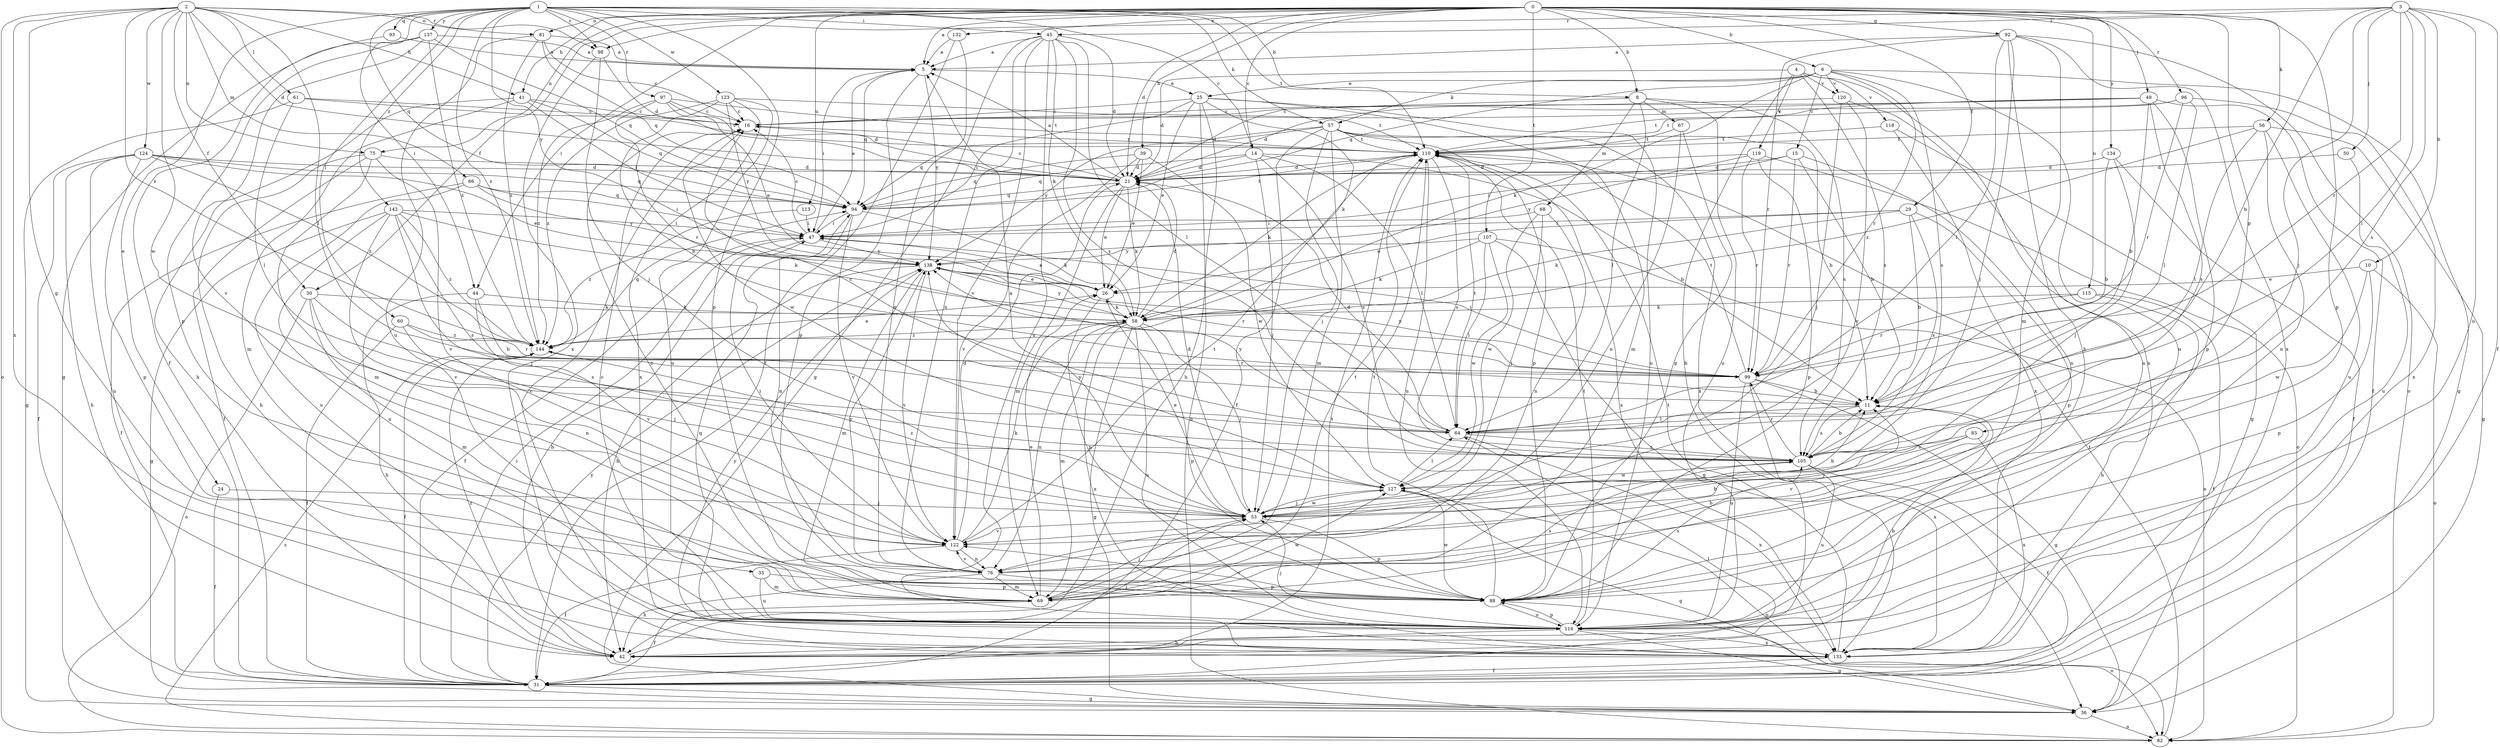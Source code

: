strict digraph  {
0;
1;
2;
3;
4;
5;
6;
8;
10;
11;
14;
15;
16;
21;
24;
25;
26;
29;
30;
31;
35;
36;
39;
41;
42;
44;
45;
47;
49;
50;
53;
56;
57;
58;
60;
61;
64;
66;
67;
68;
69;
75;
76;
81;
82;
83;
88;
92;
93;
94;
96;
97;
98;
99;
105;
107;
110;
113;
115;
116;
118;
119;
120;
122;
123;
124;
127;
132;
133;
134;
137;
138;
142;
144;
0 -> 5  [label=a];
0 -> 6  [label=b];
0 -> 8  [label=b];
0 -> 14  [label=c];
0 -> 21  [label=d];
0 -> 29  [label=f];
0 -> 30  [label=f];
0 -> 39  [label=h];
0 -> 41  [label=h];
0 -> 44  [label=i];
0 -> 49  [label=j];
0 -> 56  [label=k];
0 -> 75  [label=n];
0 -> 81  [label=o];
0 -> 83  [label=p];
0 -> 88  [label=p];
0 -> 92  [label=q];
0 -> 96  [label=r];
0 -> 107  [label=t];
0 -> 113  [label=u];
0 -> 115  [label=u];
0 -> 132  [label=x];
0 -> 134  [label=y];
1 -> 8  [label=b];
1 -> 14  [label=c];
1 -> 24  [label=e];
1 -> 44  [label=i];
1 -> 45  [label=i];
1 -> 57  [label=k];
1 -> 60  [label=l];
1 -> 88  [label=p];
1 -> 93  [label=q];
1 -> 94  [label=q];
1 -> 97  [label=r];
1 -> 98  [label=r];
1 -> 110  [label=t];
1 -> 123  [label=w];
1 -> 137  [label=y];
1 -> 138  [label=y];
1 -> 142  [label=z];
1 -> 144  [label=z];
2 -> 21  [label=d];
2 -> 30  [label=f];
2 -> 35  [label=g];
2 -> 41  [label=h];
2 -> 61  [label=l];
2 -> 64  [label=l];
2 -> 66  [label=m];
2 -> 75  [label=n];
2 -> 81  [label=o];
2 -> 82  [label=o];
2 -> 98  [label=r];
2 -> 124  [label=w];
2 -> 127  [label=w];
2 -> 133  [label=x];
2 -> 144  [label=z];
3 -> 10  [label=b];
3 -> 11  [label=b];
3 -> 31  [label=f];
3 -> 45  [label=i];
3 -> 50  [label=j];
3 -> 53  [label=j];
3 -> 64  [label=l];
3 -> 98  [label=r];
3 -> 99  [label=r];
3 -> 105  [label=s];
3 -> 116  [label=u];
4 -> 21  [label=d];
4 -> 42  [label=h];
4 -> 105  [label=s];
4 -> 118  [label=v];
4 -> 119  [label=v];
4 -> 120  [label=v];
4 -> 133  [label=x];
5 -> 25  [label=e];
5 -> 47  [label=i];
5 -> 88  [label=p];
5 -> 94  [label=q];
5 -> 138  [label=y];
6 -> 15  [label=c];
6 -> 25  [label=e];
6 -> 36  [label=g];
6 -> 57  [label=k];
6 -> 58  [label=k];
6 -> 94  [label=q];
6 -> 99  [label=r];
6 -> 105  [label=s];
6 -> 116  [label=u];
6 -> 120  [label=v];
8 -> 21  [label=d];
8 -> 64  [label=l];
8 -> 67  [label=m];
8 -> 68  [label=m];
8 -> 105  [label=s];
8 -> 116  [label=u];
10 -> 26  [label=e];
10 -> 82  [label=o];
10 -> 88  [label=p];
10 -> 127  [label=w];
11 -> 64  [label=l];
11 -> 105  [label=s];
14 -> 11  [label=b];
14 -> 21  [label=d];
14 -> 53  [label=j];
14 -> 64  [label=l];
14 -> 94  [label=q];
14 -> 105  [label=s];
15 -> 11  [label=b];
15 -> 21  [label=d];
15 -> 47  [label=i];
15 -> 76  [label=n];
15 -> 99  [label=r];
16 -> 110  [label=t];
16 -> 127  [label=w];
21 -> 5  [label=a];
21 -> 16  [label=c];
21 -> 26  [label=e];
21 -> 58  [label=k];
21 -> 69  [label=m];
21 -> 94  [label=q];
24 -> 31  [label=f];
24 -> 53  [label=j];
25 -> 16  [label=c];
25 -> 26  [label=e];
25 -> 42  [label=h];
25 -> 47  [label=i];
25 -> 58  [label=k];
25 -> 69  [label=m];
25 -> 82  [label=o];
25 -> 116  [label=u];
26 -> 58  [label=k];
26 -> 88  [label=p];
29 -> 11  [label=b];
29 -> 26  [label=e];
29 -> 47  [label=i];
29 -> 58  [label=k];
29 -> 88  [label=p];
29 -> 105  [label=s];
30 -> 58  [label=k];
30 -> 69  [label=m];
30 -> 76  [label=n];
30 -> 82  [label=o];
30 -> 105  [label=s];
31 -> 36  [label=g];
31 -> 47  [label=i];
31 -> 64  [label=l];
31 -> 110  [label=t];
31 -> 138  [label=y];
35 -> 69  [label=m];
35 -> 88  [label=p];
35 -> 116  [label=u];
36 -> 82  [label=o];
39 -> 21  [label=d];
39 -> 26  [label=e];
39 -> 94  [label=q];
39 -> 122  [label=v];
39 -> 127  [label=w];
41 -> 16  [label=c];
41 -> 42  [label=h];
41 -> 47  [label=i];
41 -> 69  [label=m];
41 -> 94  [label=q];
42 -> 11  [label=b];
42 -> 53  [label=j];
42 -> 144  [label=z];
44 -> 11  [label=b];
44 -> 42  [label=h];
44 -> 58  [label=k];
44 -> 122  [label=v];
45 -> 5  [label=a];
45 -> 21  [label=d];
45 -> 36  [label=g];
45 -> 58  [label=k];
45 -> 64  [label=l];
45 -> 76  [label=n];
45 -> 105  [label=s];
45 -> 116  [label=u];
45 -> 122  [label=v];
47 -> 5  [label=a];
47 -> 16  [label=c];
47 -> 26  [label=e];
47 -> 31  [label=f];
47 -> 42  [label=h];
47 -> 138  [label=y];
49 -> 11  [label=b];
49 -> 16  [label=c];
49 -> 21  [label=d];
49 -> 31  [label=f];
49 -> 88  [label=p];
49 -> 105  [label=s];
49 -> 110  [label=t];
50 -> 21  [label=d];
50 -> 116  [label=u];
53 -> 5  [label=a];
53 -> 11  [label=b];
53 -> 21  [label=d];
53 -> 26  [label=e];
53 -> 88  [label=p];
53 -> 122  [label=v];
53 -> 127  [label=w];
53 -> 144  [label=z];
56 -> 36  [label=g];
56 -> 64  [label=l];
56 -> 76  [label=n];
56 -> 110  [label=t];
56 -> 116  [label=u];
56 -> 144  [label=z];
57 -> 11  [label=b];
57 -> 31  [label=f];
57 -> 53  [label=j];
57 -> 69  [label=m];
57 -> 88  [label=p];
57 -> 94  [label=q];
57 -> 110  [label=t];
57 -> 133  [label=x];
57 -> 138  [label=y];
58 -> 21  [label=d];
58 -> 36  [label=g];
58 -> 53  [label=j];
58 -> 69  [label=m];
58 -> 76  [label=n];
58 -> 88  [label=p];
58 -> 116  [label=u];
58 -> 133  [label=x];
58 -> 138  [label=y];
58 -> 144  [label=z];
60 -> 31  [label=f];
60 -> 53  [label=j];
60 -> 99  [label=r];
60 -> 144  [label=z];
61 -> 16  [label=c];
61 -> 36  [label=g];
61 -> 64  [label=l];
61 -> 110  [label=t];
64 -> 16  [label=c];
64 -> 21  [label=d];
64 -> 105  [label=s];
64 -> 110  [label=t];
64 -> 133  [label=x];
64 -> 138  [label=y];
66 -> 31  [label=f];
66 -> 47  [label=i];
66 -> 94  [label=q];
66 -> 116  [label=u];
66 -> 138  [label=y];
67 -> 76  [label=n];
67 -> 88  [label=p];
67 -> 110  [label=t];
68 -> 47  [label=i];
68 -> 53  [label=j];
68 -> 76  [label=n];
68 -> 127  [label=w];
69 -> 11  [label=b];
69 -> 16  [label=c];
69 -> 26  [label=e];
69 -> 31  [label=f];
69 -> 53  [label=j];
69 -> 105  [label=s];
69 -> 110  [label=t];
69 -> 127  [label=w];
75 -> 21  [label=d];
75 -> 31  [label=f];
75 -> 42  [label=h];
75 -> 69  [label=m];
75 -> 122  [label=v];
76 -> 11  [label=b];
76 -> 42  [label=h];
76 -> 69  [label=m];
76 -> 88  [label=p];
76 -> 122  [label=v];
76 -> 138  [label=y];
81 -> 5  [label=a];
81 -> 16  [label=c];
81 -> 94  [label=q];
81 -> 116  [label=u];
81 -> 144  [label=z];
82 -> 110  [label=t];
82 -> 144  [label=z];
83 -> 53  [label=j];
83 -> 105  [label=s];
83 -> 122  [label=v];
83 -> 133  [label=x];
88 -> 82  [label=o];
88 -> 105  [label=s];
88 -> 110  [label=t];
88 -> 116  [label=u];
88 -> 122  [label=v];
88 -> 127  [label=w];
92 -> 5  [label=a];
92 -> 42  [label=h];
92 -> 53  [label=j];
92 -> 64  [label=l];
92 -> 69  [label=m];
92 -> 82  [label=o];
92 -> 99  [label=r];
92 -> 133  [label=x];
93 -> 5  [label=a];
93 -> 31  [label=f];
94 -> 47  [label=i];
94 -> 58  [label=k];
94 -> 76  [label=n];
94 -> 110  [label=t];
94 -> 122  [label=v];
96 -> 16  [label=c];
96 -> 64  [label=l];
96 -> 99  [label=r];
96 -> 110  [label=t];
96 -> 133  [label=x];
97 -> 16  [label=c];
97 -> 21  [label=d];
97 -> 26  [label=e];
97 -> 99  [label=r];
97 -> 110  [label=t];
97 -> 144  [label=z];
98 -> 21  [label=d];
98 -> 53  [label=j];
98 -> 133  [label=x];
99 -> 11  [label=b];
99 -> 36  [label=g];
99 -> 47  [label=i];
99 -> 110  [label=t];
99 -> 116  [label=u];
99 -> 133  [label=x];
99 -> 138  [label=y];
105 -> 11  [label=b];
105 -> 31  [label=f];
105 -> 99  [label=r];
105 -> 116  [label=u];
105 -> 127  [label=w];
107 -> 36  [label=g];
107 -> 58  [label=k];
107 -> 64  [label=l];
107 -> 82  [label=o];
107 -> 127  [label=w];
107 -> 138  [label=y];
110 -> 21  [label=d];
110 -> 58  [label=k];
110 -> 105  [label=s];
110 -> 116  [label=u];
110 -> 133  [label=x];
113 -> 47  [label=i];
113 -> 144  [label=z];
115 -> 31  [label=f];
115 -> 42  [label=h];
115 -> 58  [label=k];
115 -> 99  [label=r];
116 -> 16  [label=c];
116 -> 36  [label=g];
116 -> 42  [label=h];
116 -> 53  [label=j];
116 -> 88  [label=p];
116 -> 110  [label=t];
116 -> 133  [label=x];
118 -> 36  [label=g];
118 -> 110  [label=t];
118 -> 133  [label=x];
119 -> 21  [label=d];
119 -> 82  [label=o];
119 -> 88  [label=p];
119 -> 99  [label=r];
119 -> 138  [label=y];
120 -> 16  [label=c];
120 -> 53  [label=j];
120 -> 116  [label=u];
120 -> 122  [label=v];
122 -> 21  [label=d];
122 -> 31  [label=f];
122 -> 47  [label=i];
122 -> 58  [label=k];
122 -> 76  [label=n];
122 -> 110  [label=t];
123 -> 11  [label=b];
123 -> 16  [label=c];
123 -> 110  [label=t];
123 -> 116  [label=u];
123 -> 133  [label=x];
123 -> 138  [label=y];
123 -> 144  [label=z];
124 -> 21  [label=d];
124 -> 26  [label=e];
124 -> 31  [label=f];
124 -> 42  [label=h];
124 -> 88  [label=p];
124 -> 94  [label=q];
124 -> 116  [label=u];
124 -> 144  [label=z];
127 -> 36  [label=g];
127 -> 53  [label=j];
127 -> 64  [label=l];
127 -> 82  [label=o];
127 -> 138  [label=y];
132 -> 5  [label=a];
132 -> 31  [label=f];
132 -> 76  [label=n];
133 -> 16  [label=c];
133 -> 31  [label=f];
133 -> 94  [label=q];
133 -> 110  [label=t];
133 -> 138  [label=y];
134 -> 11  [label=b];
134 -> 21  [label=d];
134 -> 31  [label=f];
134 -> 53  [label=j];
137 -> 5  [label=a];
137 -> 36  [label=g];
137 -> 88  [label=p];
137 -> 94  [label=q];
137 -> 122  [label=v];
137 -> 144  [label=z];
138 -> 26  [label=e];
138 -> 42  [label=h];
138 -> 69  [label=m];
138 -> 99  [label=r];
138 -> 122  [label=v];
142 -> 36  [label=g];
142 -> 47  [label=i];
142 -> 53  [label=j];
142 -> 58  [label=k];
142 -> 105  [label=s];
142 -> 116  [label=u];
142 -> 122  [label=v];
142 -> 144  [label=z];
144 -> 26  [label=e];
144 -> 31  [label=f];
144 -> 94  [label=q];
144 -> 99  [label=r];
}
